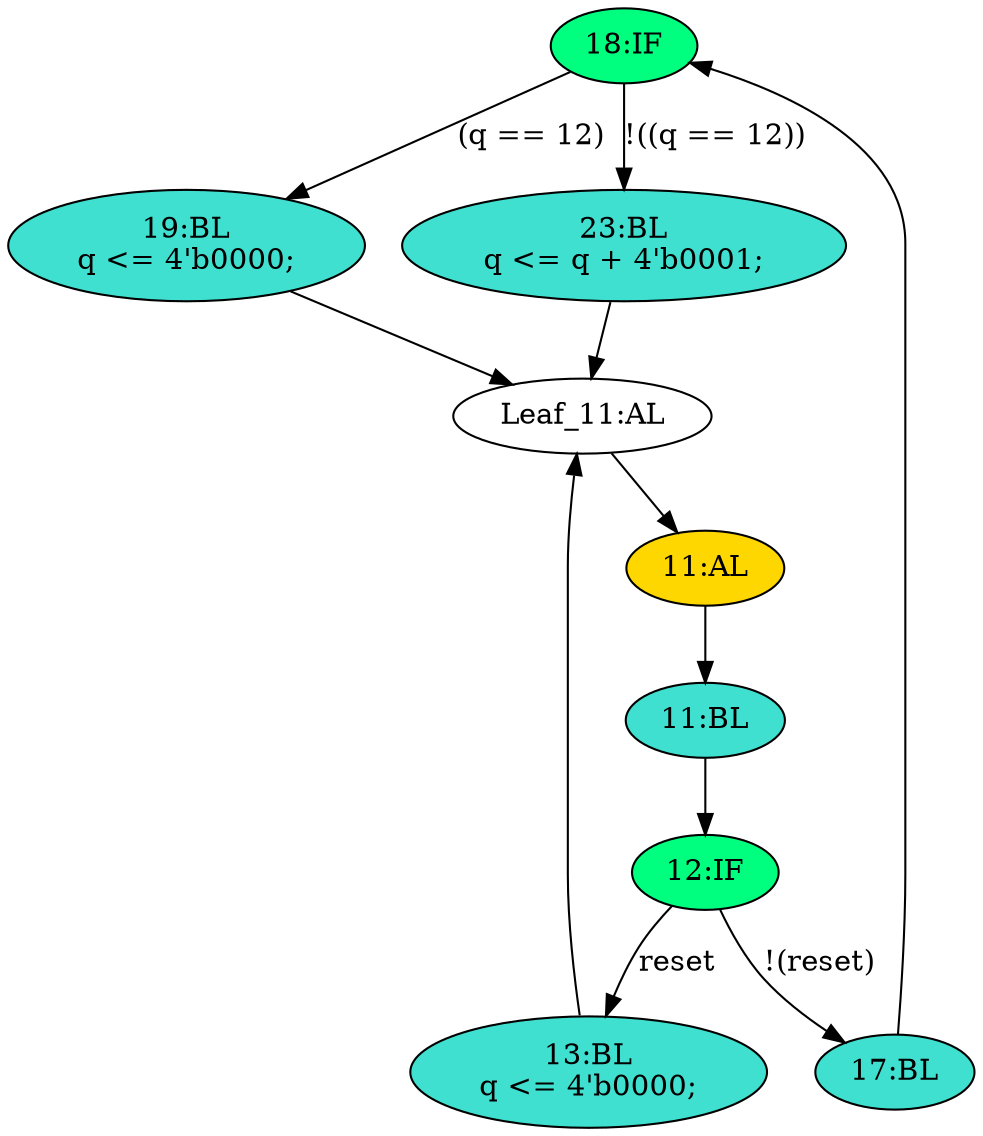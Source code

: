 strict digraph "compose( ,  )" {
	node [label="\N"];
	"18:IF"	[ast="<pyverilog.vparser.ast.IfStatement object at 0x7ff491ece290>",
		fillcolor=springgreen,
		label="18:IF",
		statements="[]",
		style=filled,
		typ=IfStatement];
	"19:BL"	[ast="<pyverilog.vparser.ast.Block object at 0x7ff491f243d0>",
		fillcolor=turquoise,
		label="19:BL
q <= 4'b0000;",
		statements="[<pyverilog.vparser.ast.NonblockingSubstitution object at 0x7ff491f24ed0>]",
		style=filled,
		typ=Block];
	"18:IF" -> "19:BL"	[cond="['q']",
		label="(q == 12)",
		lineno=18];
	"23:BL"	[ast="<pyverilog.vparser.ast.Block object at 0x7ff491f24890>",
		fillcolor=turquoise,
		label="23:BL
q <= q + 4'b0001;",
		statements="[<pyverilog.vparser.ast.NonblockingSubstitution object at 0x7ff491f32450>]",
		style=filled,
		typ=Block];
	"18:IF" -> "23:BL"	[cond="['q']",
		label="!((q == 12))",
		lineno=18];
	"12:IF"	[ast="<pyverilog.vparser.ast.IfStatement object at 0x7ff491ed6810>",
		fillcolor=springgreen,
		label="12:IF",
		statements="[]",
		style=filled,
		typ=IfStatement];
	"17:BL"	[ast="<pyverilog.vparser.ast.Block object at 0x7ff491ed6750>",
		fillcolor=turquoise,
		label="17:BL",
		statements="[]",
		style=filled,
		typ=Block];
	"12:IF" -> "17:BL"	[cond="['reset']",
		label="!(reset)",
		lineno=12];
	"13:BL"	[ast="<pyverilog.vparser.ast.Block object at 0x7ff491fb5e10>",
		fillcolor=turquoise,
		label="13:BL
q <= 4'b0000;",
		statements="[<pyverilog.vparser.ast.NonblockingSubstitution object at 0x7ff491f37390>]",
		style=filled,
		typ=Block];
	"12:IF" -> "13:BL"	[cond="['reset']",
		label=reset,
		lineno=12];
	"17:BL" -> "18:IF"	[cond="[]",
		lineno=None];
	"11:BL"	[ast="<pyverilog.vparser.ast.Block object at 0x7ff491fb5410>",
		fillcolor=turquoise,
		label="11:BL",
		statements="[]",
		style=filled,
		typ=Block];
	"11:BL" -> "12:IF"	[cond="[]",
		lineno=None];
	"Leaf_11:AL"	[def_var="['q']",
		label="Leaf_11:AL"];
	"11:AL"	[ast="<pyverilog.vparser.ast.Always object at 0x7ff491f2b150>",
		clk_sens=True,
		fillcolor=gold,
		label="11:AL",
		sens="['clk']",
		statements="[]",
		style=filled,
		typ=Always,
		use_var="['reset', 'q']"];
	"Leaf_11:AL" -> "11:AL";
	"13:BL" -> "Leaf_11:AL"	[cond="[]",
		lineno=None];
	"19:BL" -> "Leaf_11:AL"	[cond="[]",
		lineno=None];
	"11:AL" -> "11:BL"	[cond="[]",
		lineno=None];
	"23:BL" -> "Leaf_11:AL"	[cond="[]",
		lineno=None];
}
